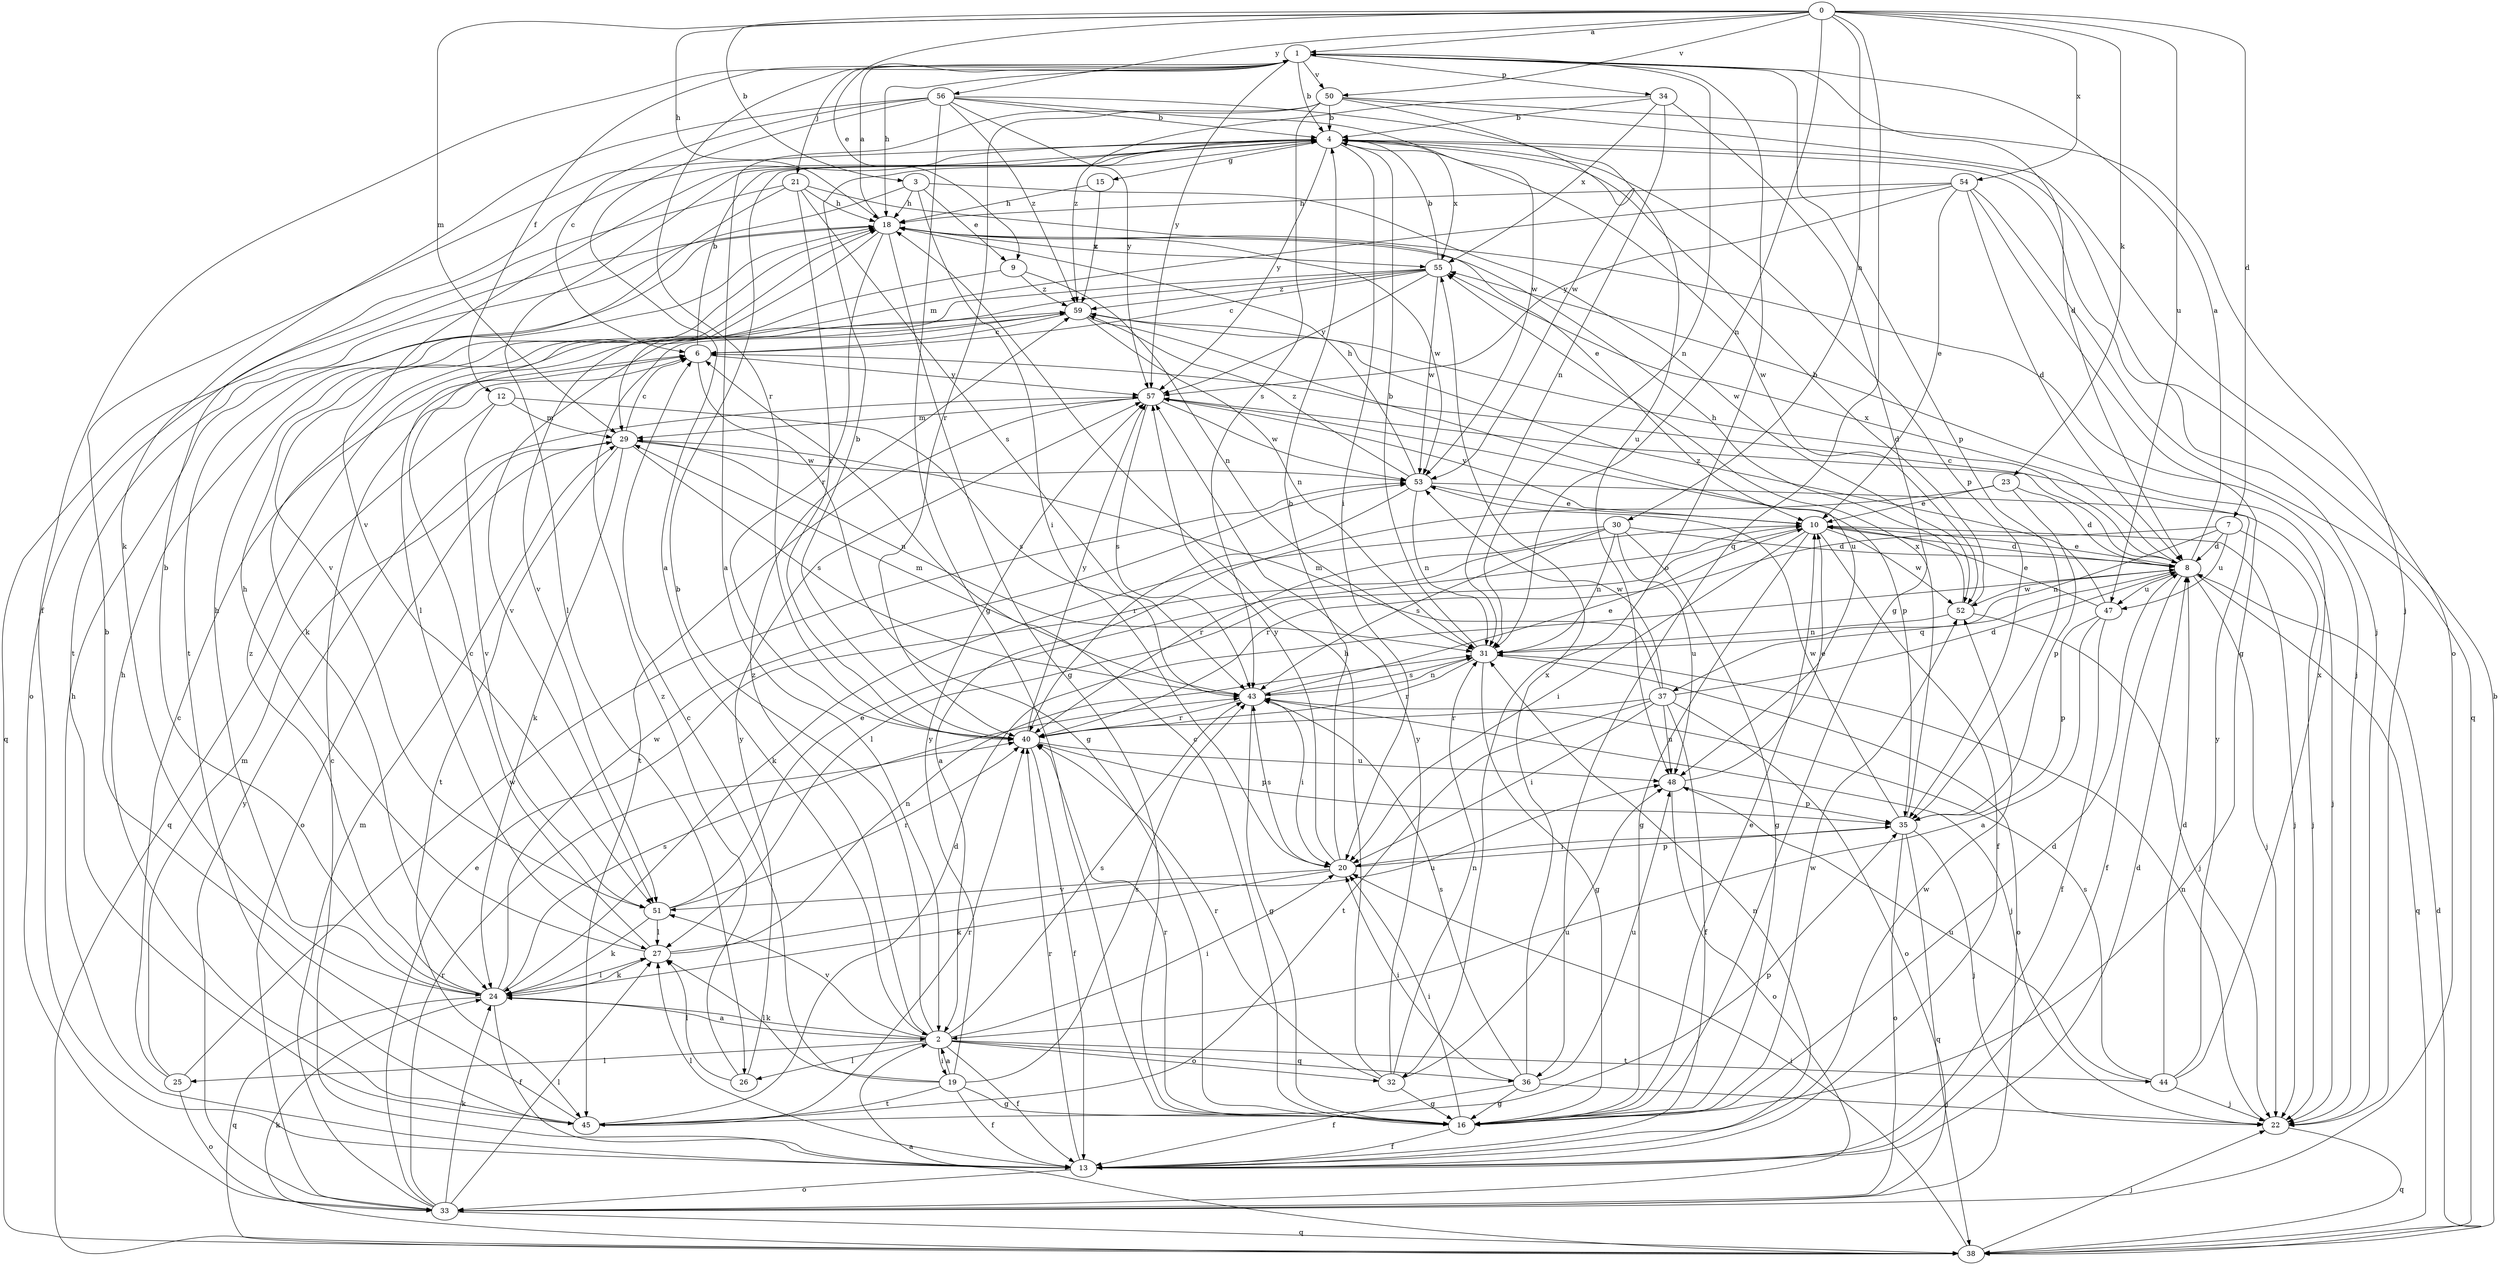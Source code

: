 strict digraph  {
0;
1;
2;
3;
4;
6;
7;
8;
9;
10;
12;
13;
15;
16;
18;
19;
20;
21;
22;
23;
24;
25;
26;
27;
29;
30;
31;
32;
33;
34;
35;
36;
37;
38;
40;
43;
44;
45;
47;
48;
50;
51;
52;
53;
54;
55;
56;
57;
59;
0 -> 1  [label=a];
0 -> 3  [label=b];
0 -> 7  [label=d];
0 -> 9  [label=e];
0 -> 18  [label=h];
0 -> 23  [label=k];
0 -> 29  [label=m];
0 -> 30  [label=n];
0 -> 31  [label=n];
0 -> 36  [label=q];
0 -> 47  [label=u];
0 -> 50  [label=v];
0 -> 54  [label=x];
0 -> 56  [label=y];
1 -> 4  [label=b];
1 -> 8  [label=d];
1 -> 12  [label=f];
1 -> 13  [label=f];
1 -> 18  [label=h];
1 -> 21  [label=j];
1 -> 31  [label=n];
1 -> 32  [label=o];
1 -> 34  [label=p];
1 -> 35  [label=p];
1 -> 40  [label=r];
1 -> 50  [label=v];
1 -> 57  [label=y];
2 -> 4  [label=b];
2 -> 13  [label=f];
2 -> 19  [label=i];
2 -> 20  [label=i];
2 -> 24  [label=k];
2 -> 25  [label=l];
2 -> 26  [label=l];
2 -> 32  [label=o];
2 -> 36  [label=q];
2 -> 43  [label=s];
2 -> 44  [label=t];
2 -> 51  [label=v];
2 -> 59  [label=z];
3 -> 9  [label=e];
3 -> 18  [label=h];
3 -> 20  [label=i];
3 -> 45  [label=t];
3 -> 52  [label=w];
4 -> 15  [label=g];
4 -> 20  [label=i];
4 -> 22  [label=j];
4 -> 26  [label=l];
4 -> 35  [label=p];
4 -> 51  [label=v];
4 -> 52  [label=w];
4 -> 55  [label=x];
4 -> 57  [label=y];
6 -> 4  [label=b];
6 -> 16  [label=g];
6 -> 57  [label=y];
7 -> 8  [label=d];
7 -> 22  [label=j];
7 -> 31  [label=n];
7 -> 40  [label=r];
7 -> 47  [label=u];
8 -> 1  [label=a];
8 -> 6  [label=c];
8 -> 10  [label=e];
8 -> 13  [label=f];
8 -> 22  [label=j];
8 -> 37  [label=q];
8 -> 38  [label=q];
8 -> 47  [label=u];
8 -> 52  [label=w];
8 -> 55  [label=x];
9 -> 27  [label=l];
9 -> 31  [label=n];
9 -> 59  [label=z];
10 -> 8  [label=d];
10 -> 13  [label=f];
10 -> 16  [label=g];
10 -> 20  [label=i];
10 -> 22  [label=j];
10 -> 27  [label=l];
10 -> 52  [label=w];
10 -> 57  [label=y];
12 -> 29  [label=m];
12 -> 38  [label=q];
12 -> 43  [label=s];
12 -> 51  [label=v];
13 -> 6  [label=c];
13 -> 8  [label=d];
13 -> 18  [label=h];
13 -> 27  [label=l];
13 -> 31  [label=n];
13 -> 33  [label=o];
13 -> 40  [label=r];
13 -> 52  [label=w];
15 -> 18  [label=h];
15 -> 59  [label=z];
16 -> 6  [label=c];
16 -> 8  [label=d];
16 -> 10  [label=e];
16 -> 13  [label=f];
16 -> 20  [label=i];
16 -> 40  [label=r];
16 -> 52  [label=w];
18 -> 1  [label=a];
18 -> 16  [label=g];
18 -> 22  [label=j];
18 -> 38  [label=q];
18 -> 40  [label=r];
18 -> 51  [label=v];
18 -> 53  [label=w];
18 -> 55  [label=x];
19 -> 2  [label=a];
19 -> 6  [label=c];
19 -> 13  [label=f];
19 -> 16  [label=g];
19 -> 27  [label=l];
19 -> 43  [label=s];
19 -> 45  [label=t];
19 -> 57  [label=y];
20 -> 4  [label=b];
20 -> 24  [label=k];
20 -> 35  [label=p];
20 -> 43  [label=s];
20 -> 51  [label=v];
20 -> 57  [label=y];
21 -> 10  [label=e];
21 -> 18  [label=h];
21 -> 33  [label=o];
21 -> 40  [label=r];
21 -> 43  [label=s];
21 -> 45  [label=t];
22 -> 31  [label=n];
22 -> 38  [label=q];
23 -> 2  [label=a];
23 -> 8  [label=d];
23 -> 10  [label=e];
23 -> 35  [label=p];
24 -> 2  [label=a];
24 -> 4  [label=b];
24 -> 13  [label=f];
24 -> 18  [label=h];
24 -> 27  [label=l];
24 -> 38  [label=q];
24 -> 43  [label=s];
24 -> 53  [label=w];
24 -> 59  [label=z];
25 -> 6  [label=c];
25 -> 29  [label=m];
25 -> 33  [label=o];
25 -> 53  [label=w];
26 -> 27  [label=l];
26 -> 57  [label=y];
26 -> 59  [label=z];
27 -> 6  [label=c];
27 -> 18  [label=h];
27 -> 24  [label=k];
27 -> 31  [label=n];
27 -> 48  [label=u];
29 -> 6  [label=c];
29 -> 24  [label=k];
29 -> 31  [label=n];
29 -> 33  [label=o];
29 -> 43  [label=s];
29 -> 45  [label=t];
29 -> 53  [label=w];
30 -> 8  [label=d];
30 -> 16  [label=g];
30 -> 24  [label=k];
30 -> 31  [label=n];
30 -> 40  [label=r];
30 -> 43  [label=s];
30 -> 48  [label=u];
31 -> 4  [label=b];
31 -> 16  [label=g];
31 -> 33  [label=o];
31 -> 40  [label=r];
31 -> 43  [label=s];
32 -> 16  [label=g];
32 -> 18  [label=h];
32 -> 31  [label=n];
32 -> 40  [label=r];
32 -> 48  [label=u];
32 -> 57  [label=y];
33 -> 10  [label=e];
33 -> 24  [label=k];
33 -> 27  [label=l];
33 -> 29  [label=m];
33 -> 38  [label=q];
33 -> 40  [label=r];
33 -> 57  [label=y];
34 -> 4  [label=b];
34 -> 16  [label=g];
34 -> 31  [label=n];
34 -> 55  [label=x];
34 -> 59  [label=z];
35 -> 20  [label=i];
35 -> 22  [label=j];
35 -> 33  [label=o];
35 -> 38  [label=q];
35 -> 53  [label=w];
35 -> 55  [label=x];
36 -> 13  [label=f];
36 -> 16  [label=g];
36 -> 20  [label=i];
36 -> 22  [label=j];
36 -> 43  [label=s];
36 -> 48  [label=u];
36 -> 55  [label=x];
37 -> 8  [label=d];
37 -> 13  [label=f];
37 -> 20  [label=i];
37 -> 29  [label=m];
37 -> 33  [label=o];
37 -> 40  [label=r];
37 -> 45  [label=t];
37 -> 48  [label=u];
37 -> 53  [label=w];
38 -> 2  [label=a];
38 -> 4  [label=b];
38 -> 8  [label=d];
38 -> 20  [label=i];
38 -> 22  [label=j];
38 -> 24  [label=k];
40 -> 4  [label=b];
40 -> 13  [label=f];
40 -> 35  [label=p];
40 -> 48  [label=u];
40 -> 57  [label=y];
43 -> 10  [label=e];
43 -> 16  [label=g];
43 -> 20  [label=i];
43 -> 22  [label=j];
43 -> 29  [label=m];
43 -> 31  [label=n];
43 -> 40  [label=r];
44 -> 8  [label=d];
44 -> 22  [label=j];
44 -> 43  [label=s];
44 -> 48  [label=u];
44 -> 55  [label=x];
44 -> 57  [label=y];
45 -> 4  [label=b];
45 -> 8  [label=d];
45 -> 18  [label=h];
45 -> 35  [label=p];
45 -> 40  [label=r];
47 -> 2  [label=a];
47 -> 10  [label=e];
47 -> 13  [label=f];
47 -> 35  [label=p];
47 -> 59  [label=z];
48 -> 10  [label=e];
48 -> 33  [label=o];
48 -> 35  [label=p];
50 -> 2  [label=a];
50 -> 4  [label=b];
50 -> 22  [label=j];
50 -> 33  [label=o];
50 -> 40  [label=r];
50 -> 43  [label=s];
50 -> 53  [label=w];
51 -> 10  [label=e];
51 -> 24  [label=k];
51 -> 27  [label=l];
51 -> 40  [label=r];
52 -> 4  [label=b];
52 -> 18  [label=h];
52 -> 22  [label=j];
52 -> 31  [label=n];
53 -> 10  [label=e];
53 -> 18  [label=h];
53 -> 22  [label=j];
53 -> 31  [label=n];
53 -> 40  [label=r];
53 -> 59  [label=z];
54 -> 8  [label=d];
54 -> 10  [label=e];
54 -> 16  [label=g];
54 -> 18  [label=h];
54 -> 29  [label=m];
54 -> 38  [label=q];
54 -> 57  [label=y];
55 -> 4  [label=b];
55 -> 6  [label=c];
55 -> 24  [label=k];
55 -> 51  [label=v];
55 -> 53  [label=w];
55 -> 57  [label=y];
55 -> 59  [label=z];
56 -> 2  [label=a];
56 -> 4  [label=b];
56 -> 6  [label=c];
56 -> 16  [label=g];
56 -> 24  [label=k];
56 -> 48  [label=u];
56 -> 53  [label=w];
56 -> 57  [label=y];
56 -> 59  [label=z];
57 -> 29  [label=m];
57 -> 35  [label=p];
57 -> 43  [label=s];
57 -> 45  [label=t];
57 -> 53  [label=w];
59 -> 6  [label=c];
59 -> 8  [label=d];
59 -> 31  [label=n];
59 -> 48  [label=u];
59 -> 51  [label=v];
}
